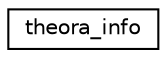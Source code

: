 digraph "Graphical Class Hierarchy"
{
  edge [fontname="Helvetica",fontsize="10",labelfontname="Helvetica",labelfontsize="10"];
  node [fontname="Helvetica",fontsize="10",shape=record];
  rankdir="LR";
  Node1 [label="theora_info",height=0.2,width=0.4,color="black", fillcolor="white", style="filled",URL="$structtheora__info.html"];
}
